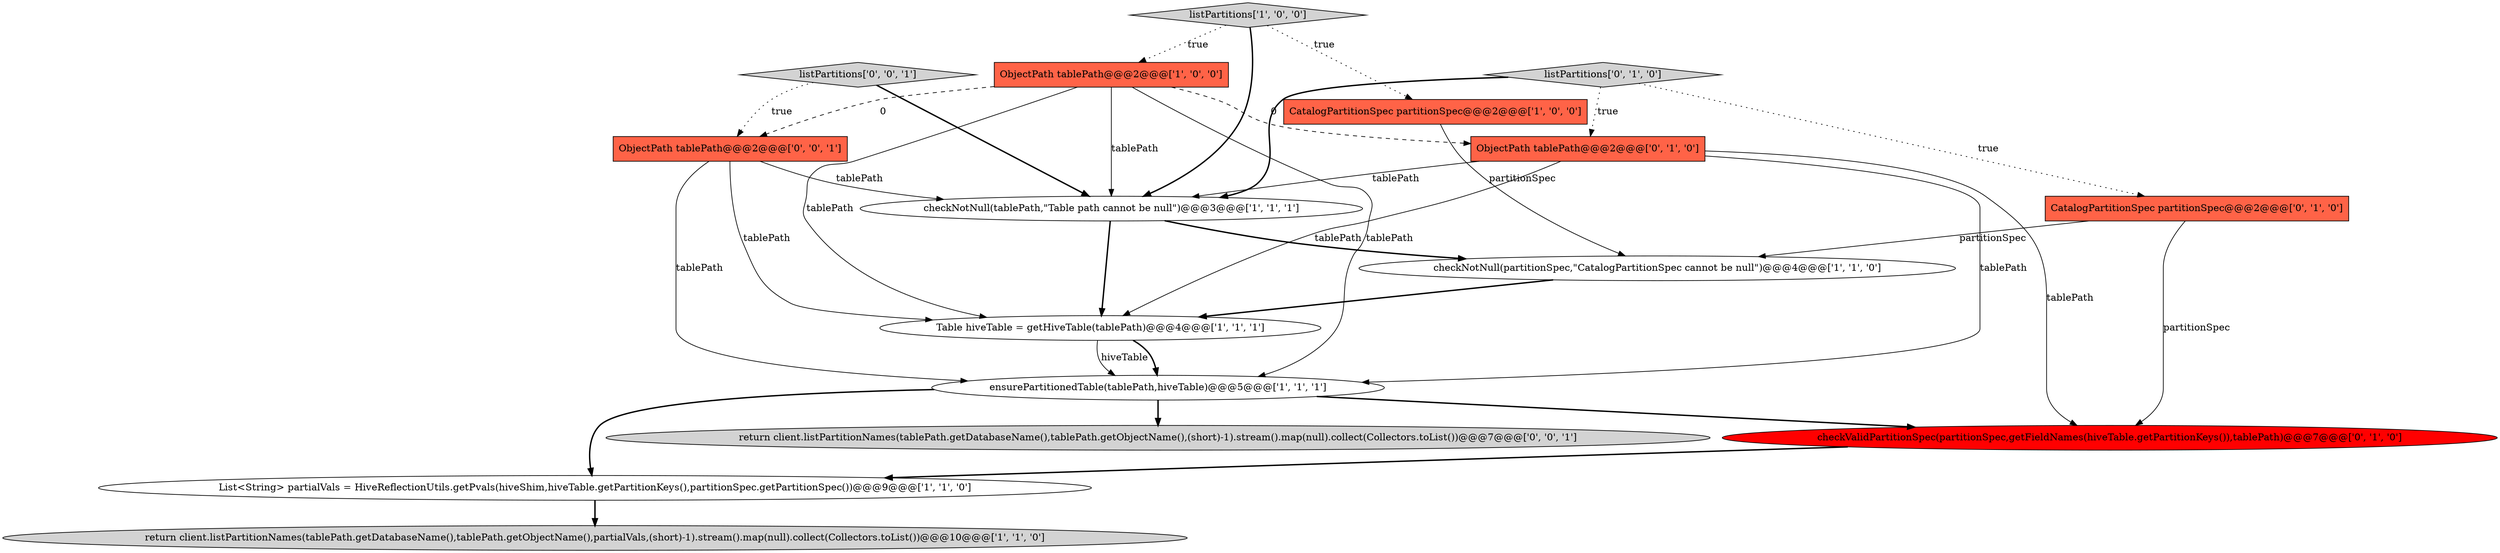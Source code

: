 digraph {
11 [style = filled, label = "checkValidPartitionSpec(partitionSpec,getFieldNames(hiveTable.getPartitionKeys()),tablePath)@@@7@@@['0', '1', '0']", fillcolor = red, shape = ellipse image = "AAA1AAABBB2BBB"];
13 [style = filled, label = "listPartitions['0', '0', '1']", fillcolor = lightgray, shape = diamond image = "AAA0AAABBB3BBB"];
4 [style = filled, label = "checkNotNull(partitionSpec,\"CatalogPartitionSpec cannot be null\")@@@4@@@['1', '1', '0']", fillcolor = white, shape = ellipse image = "AAA0AAABBB1BBB"];
3 [style = filled, label = "ensurePartitionedTable(tablePath,hiveTable)@@@5@@@['1', '1', '1']", fillcolor = white, shape = ellipse image = "AAA0AAABBB1BBB"];
8 [style = filled, label = "checkNotNull(tablePath,\"Table path cannot be null\")@@@3@@@['1', '1', '1']", fillcolor = white, shape = ellipse image = "AAA0AAABBB1BBB"];
10 [style = filled, label = "listPartitions['0', '1', '0']", fillcolor = lightgray, shape = diamond image = "AAA0AAABBB2BBB"];
9 [style = filled, label = "CatalogPartitionSpec partitionSpec@@@2@@@['0', '1', '0']", fillcolor = tomato, shape = box image = "AAA0AAABBB2BBB"];
15 [style = filled, label = "ObjectPath tablePath@@@2@@@['0', '0', '1']", fillcolor = tomato, shape = box image = "AAA0AAABBB3BBB"];
7 [style = filled, label = "Table hiveTable = getHiveTable(tablePath)@@@4@@@['1', '1', '1']", fillcolor = white, shape = ellipse image = "AAA0AAABBB1BBB"];
5 [style = filled, label = "List<String> partialVals = HiveReflectionUtils.getPvals(hiveShim,hiveTable.getPartitionKeys(),partitionSpec.getPartitionSpec())@@@9@@@['1', '1', '0']", fillcolor = white, shape = ellipse image = "AAA0AAABBB1BBB"];
0 [style = filled, label = "return client.listPartitionNames(tablePath.getDatabaseName(),tablePath.getObjectName(),partialVals,(short)-1).stream().map(null).collect(Collectors.toList())@@@10@@@['1', '1', '0']", fillcolor = lightgray, shape = ellipse image = "AAA0AAABBB1BBB"];
1 [style = filled, label = "CatalogPartitionSpec partitionSpec@@@2@@@['1', '0', '0']", fillcolor = tomato, shape = box image = "AAA0AAABBB1BBB"];
6 [style = filled, label = "ObjectPath tablePath@@@2@@@['1', '0', '0']", fillcolor = tomato, shape = box image = "AAA1AAABBB1BBB"];
12 [style = filled, label = "ObjectPath tablePath@@@2@@@['0', '1', '0']", fillcolor = tomato, shape = box image = "AAA1AAABBB2BBB"];
14 [style = filled, label = "return client.listPartitionNames(tablePath.getDatabaseName(),tablePath.getObjectName(),(short)-1).stream().map(null).collect(Collectors.toList())@@@7@@@['0', '0', '1']", fillcolor = lightgray, shape = ellipse image = "AAA0AAABBB3BBB"];
2 [style = filled, label = "listPartitions['1', '0', '0']", fillcolor = lightgray, shape = diamond image = "AAA0AAABBB1BBB"];
10->12 [style = dotted, label="true"];
1->4 [style = solid, label="partitionSpec"];
6->7 [style = solid, label="tablePath"];
3->14 [style = bold, label=""];
3->11 [style = bold, label=""];
12->8 [style = solid, label="tablePath"];
7->3 [style = solid, label="hiveTable"];
10->9 [style = dotted, label="true"];
7->3 [style = bold, label=""];
4->7 [style = bold, label=""];
12->3 [style = solid, label="tablePath"];
8->7 [style = bold, label=""];
12->11 [style = solid, label="tablePath"];
6->12 [style = dashed, label="0"];
11->5 [style = bold, label=""];
3->5 [style = bold, label=""];
9->11 [style = solid, label="partitionSpec"];
9->4 [style = solid, label="partitionSpec"];
10->8 [style = bold, label=""];
5->0 [style = bold, label=""];
6->15 [style = dashed, label="0"];
15->3 [style = solid, label="tablePath"];
2->6 [style = dotted, label="true"];
6->3 [style = solid, label="tablePath"];
2->1 [style = dotted, label="true"];
13->15 [style = dotted, label="true"];
8->4 [style = bold, label=""];
13->8 [style = bold, label=""];
15->7 [style = solid, label="tablePath"];
15->8 [style = solid, label="tablePath"];
2->8 [style = bold, label=""];
12->7 [style = solid, label="tablePath"];
6->8 [style = solid, label="tablePath"];
}
